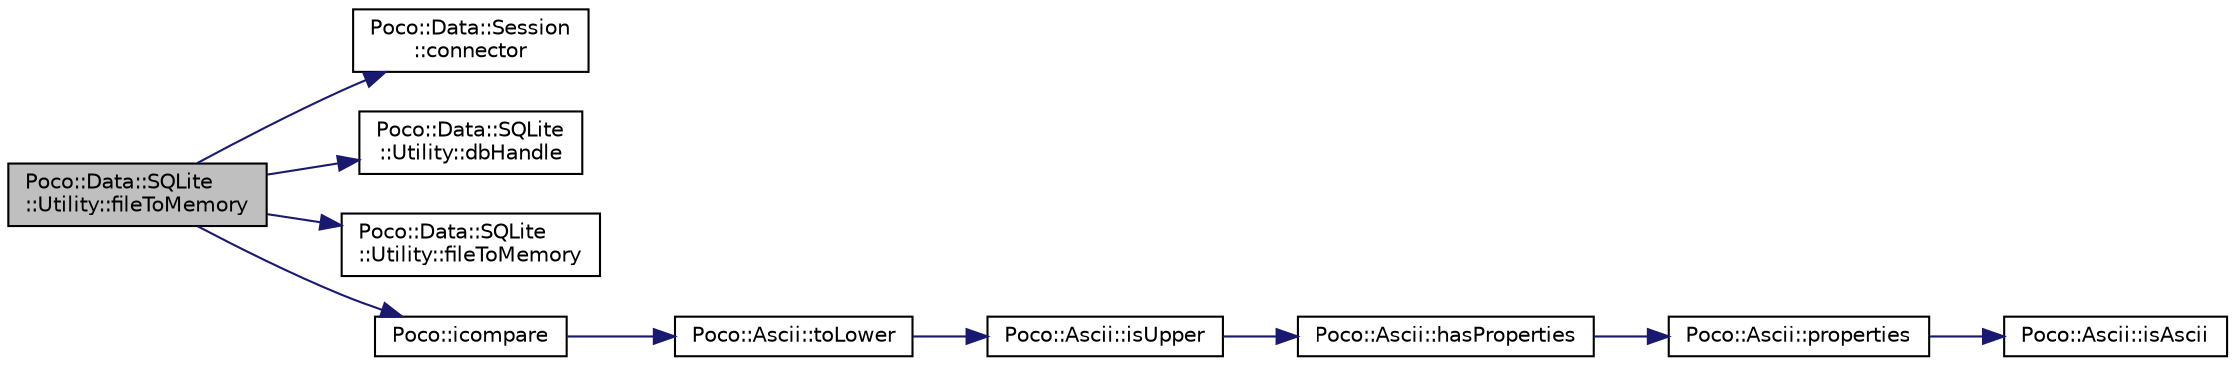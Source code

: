 digraph "Poco::Data::SQLite::Utility::fileToMemory"
{
 // LATEX_PDF_SIZE
  edge [fontname="Helvetica",fontsize="10",labelfontname="Helvetica",labelfontsize="10"];
  node [fontname="Helvetica",fontsize="10",shape=record];
  rankdir="LR";
  Node1 [label="Poco::Data::SQLite\l::Utility::fileToMemory",height=0.2,width=0.4,color="black", fillcolor="grey75", style="filled", fontcolor="black",tooltip=" "];
  Node1 -> Node2 [color="midnightblue",fontsize="10",style="solid",fontname="Helvetica"];
  Node2 [label="Poco::Data::Session\l::connector",height=0.2,width=0.4,color="black", fillcolor="white", style="filled",URL="$classPoco_1_1Data_1_1Session.html#a555c750d596152086efb446e026326d1",tooltip=" "];
  Node1 -> Node3 [color="midnightblue",fontsize="10",style="solid",fontname="Helvetica"];
  Node3 [label="Poco::Data::SQLite\l::Utility::dbHandle",height=0.2,width=0.4,color="black", fillcolor="white", style="filled",URL="$classPoco_1_1Data_1_1SQLite_1_1Utility.html#a0b81d0dc34ab933d47985ee0e8cea5bd",tooltip=" "];
  Node1 -> Node4 [color="midnightblue",fontsize="10",style="solid",fontname="Helvetica"];
  Node4 [label="Poco::Data::SQLite\l::Utility::fileToMemory",height=0.2,width=0.4,color="black", fillcolor="white", style="filled",URL="$classPoco_1_1Data_1_1SQLite_1_1Utility.html#a7c292eed95916256fffc21d0e9236707",tooltip="Returns column data type."];
  Node1 -> Node5 [color="midnightblue",fontsize="10",style="solid",fontname="Helvetica"];
  Node5 [label="Poco::icompare",height=0.2,width=0.4,color="black", fillcolor="white", style="filled",URL="$namespacePoco.html#afb05bcfd8abef9bd40a50c2805206c3a",tooltip="Case-insensitive string comparison."];
  Node5 -> Node6 [color="midnightblue",fontsize="10",style="solid",fontname="Helvetica"];
  Node6 [label="Poco::Ascii::toLower",height=0.2,width=0.4,color="black", fillcolor="white", style="filled",URL="$classPoco_1_1Ascii.html#a60e7810a5713e9ce051c5c914073a18e",tooltip=" "];
  Node6 -> Node7 [color="midnightblue",fontsize="10",style="solid",fontname="Helvetica"];
  Node7 [label="Poco::Ascii::isUpper",height=0.2,width=0.4,color="black", fillcolor="white", style="filled",URL="$classPoco_1_1Ascii.html#a4e314ffb9da60b298e54b6bbdcce0bb3",tooltip=" "];
  Node7 -> Node8 [color="midnightblue",fontsize="10",style="solid",fontname="Helvetica"];
  Node8 [label="Poco::Ascii::hasProperties",height=0.2,width=0.4,color="black", fillcolor="white", style="filled",URL="$classPoco_1_1Ascii.html#abb1e29a5240534d6a1c6a6f884c0b722",tooltip=" "];
  Node8 -> Node9 [color="midnightblue",fontsize="10",style="solid",fontname="Helvetica"];
  Node9 [label="Poco::Ascii::properties",height=0.2,width=0.4,color="black", fillcolor="white", style="filled",URL="$classPoco_1_1Ascii.html#ac31d57add4c307b7753686e04a0cf429",tooltip=" "];
  Node9 -> Node10 [color="midnightblue",fontsize="10",style="solid",fontname="Helvetica"];
  Node10 [label="Poco::Ascii::isAscii",height=0.2,width=0.4,color="black", fillcolor="white", style="filled",URL="$classPoco_1_1Ascii.html#a0f6a764502a6adde5d140fd43b5a3561",tooltip=" "];
}
